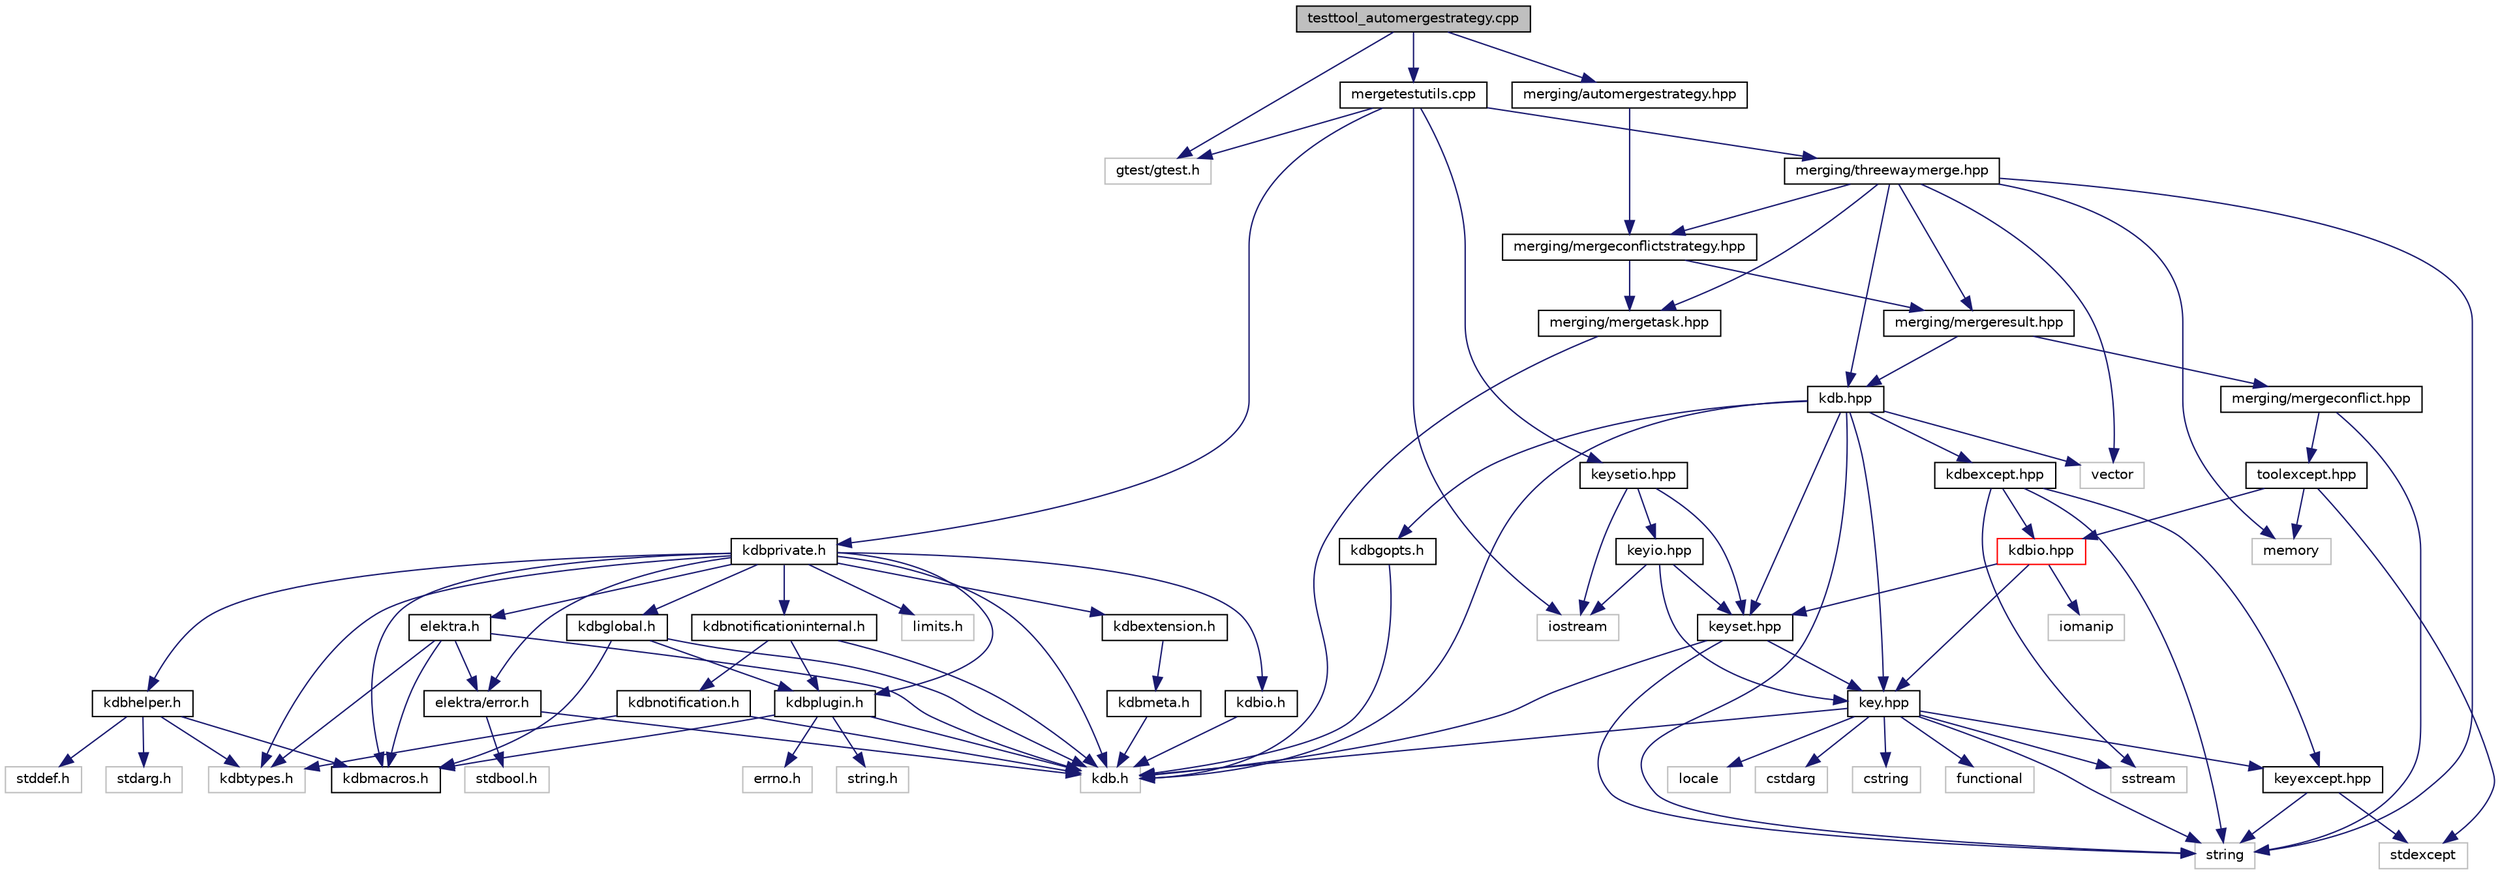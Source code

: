 digraph "testtool_automergestrategy.cpp"
{
 // LATEX_PDF_SIZE
  edge [fontname="Helvetica",fontsize="10",labelfontname="Helvetica",labelfontsize="10"];
  node [fontname="Helvetica",fontsize="10",shape=record];
  Node1 [label="testtool_automergestrategy.cpp",height=0.2,width=0.4,color="black", fillcolor="grey75", style="filled", fontcolor="black",tooltip="Tests for the AutoMergeStrategy."];
  Node1 -> Node2 [color="midnightblue",fontsize="10",style="solid",fontname="Helvetica"];
  Node2 [label="mergetestutils.cpp",height=0.2,width=0.4,color="black", fillcolor="white", style="filled",URL="$mergetestutils_8cpp.html",tooltip="Implements a helper class for merge related tests."];
  Node2 -> Node3 [color="midnightblue",fontsize="10",style="solid",fontname="Helvetica"];
  Node3 [label="gtest/gtest.h",height=0.2,width=0.4,color="grey75", fillcolor="white", style="filled",tooltip=" "];
  Node2 -> Node4 [color="midnightblue",fontsize="10",style="solid",fontname="Helvetica"];
  Node4 [label="iostream",height=0.2,width=0.4,color="grey75", fillcolor="white", style="filled",tooltip=" "];
  Node2 -> Node5 [color="midnightblue",fontsize="10",style="solid",fontname="Helvetica"];
  Node5 [label="kdbprivate.h",height=0.2,width=0.4,color="black", fillcolor="white", style="filled",URL="$kdbprivate_8h.html",tooltip="Private declarations."];
  Node5 -> Node6 [color="midnightblue",fontsize="10",style="solid",fontname="Helvetica"];
  Node6 [label="elektra.h",height=0.2,width=0.4,color="black", fillcolor="white", style="filled",URL="$elektra_8h.html",tooltip="Elektra High Level API."];
  Node6 -> Node7 [color="midnightblue",fontsize="10",style="solid",fontname="Helvetica"];
  Node7 [label="elektra/error.h",height=0.2,width=0.4,color="black", fillcolor="white", style="filled",URL="$error_8h.html",tooltip="Elektra error."];
  Node7 -> Node8 [color="midnightblue",fontsize="10",style="solid",fontname="Helvetica"];
  Node8 [label="kdb.h",height=0.2,width=0.4,color="grey75", fillcolor="white", style="filled",tooltip=" "];
  Node7 -> Node9 [color="midnightblue",fontsize="10",style="solid",fontname="Helvetica"];
  Node9 [label="stdbool.h",height=0.2,width=0.4,color="grey75", fillcolor="white", style="filled",tooltip=" "];
  Node6 -> Node8 [color="midnightblue",fontsize="10",style="solid",fontname="Helvetica"];
  Node6 -> Node10 [color="midnightblue",fontsize="10",style="solid",fontname="Helvetica"];
  Node10 [label="kdbmacros.h",height=0.2,width=0.4,color="black", fillcolor="white", style="filled",URL="$kdbmacros_8h.html",tooltip="Macros by Elektra."];
  Node6 -> Node11 [color="midnightblue",fontsize="10",style="solid",fontname="Helvetica"];
  Node11 [label="kdbtypes.h",height=0.2,width=0.4,color="grey75", fillcolor="white", style="filled",tooltip=" "];
  Node5 -> Node7 [color="midnightblue",fontsize="10",style="solid",fontname="Helvetica"];
  Node5 -> Node8 [color="midnightblue",fontsize="10",style="solid",fontname="Helvetica"];
  Node5 -> Node12 [color="midnightblue",fontsize="10",style="solid",fontname="Helvetica"];
  Node12 [label="kdbextension.h",height=0.2,width=0.4,color="black", fillcolor="white", style="filled",URL="$kdbextension_8h.html",tooltip="Extension functionality."];
  Node12 -> Node13 [color="midnightblue",fontsize="10",style="solid",fontname="Helvetica"];
  Node13 [label="kdbmeta.h",height=0.2,width=0.4,color="black", fillcolor="white", style="filled",URL="$kdbmeta_8h.html",tooltip="metadata functions"];
  Node13 -> Node8 [color="midnightblue",fontsize="10",style="solid",fontname="Helvetica"];
  Node5 -> Node14 [color="midnightblue",fontsize="10",style="solid",fontname="Helvetica"];
  Node14 [label="kdbhelper.h",height=0.2,width=0.4,color="black", fillcolor="white", style="filled",URL="$kdbhelper_8h.html",tooltip="Helper for memory management."];
  Node14 -> Node10 [color="midnightblue",fontsize="10",style="solid",fontname="Helvetica"];
  Node14 -> Node11 [color="midnightblue",fontsize="10",style="solid",fontname="Helvetica"];
  Node14 -> Node15 [color="midnightblue",fontsize="10",style="solid",fontname="Helvetica"];
  Node15 [label="stdarg.h",height=0.2,width=0.4,color="grey75", fillcolor="white", style="filled",tooltip=" "];
  Node14 -> Node16 [color="midnightblue",fontsize="10",style="solid",fontname="Helvetica"];
  Node16 [label="stddef.h",height=0.2,width=0.4,color="grey75", fillcolor="white", style="filled",tooltip=" "];
  Node5 -> Node17 [color="midnightblue",fontsize="10",style="solid",fontname="Helvetica"];
  Node17 [label="kdbio.h",height=0.2,width=0.4,color="black", fillcolor="white", style="filled",URL="$kdbio_8h.html",tooltip="Elektra-I/O structures for I/O bindings, plugins and applications."];
  Node17 -> Node8 [color="midnightblue",fontsize="10",style="solid",fontname="Helvetica"];
  Node5 -> Node10 [color="midnightblue",fontsize="10",style="solid",fontname="Helvetica"];
  Node5 -> Node18 [color="midnightblue",fontsize="10",style="solid",fontname="Helvetica"];
  Node18 [label="kdbnotificationinternal.h",height=0.2,width=0.4,color="black", fillcolor="white", style="filled",URL="$kdbnotificationinternal_8h.html",tooltip="Elektra-Notification structures and declarations for developing notification and transport plugins."];
  Node18 -> Node8 [color="midnightblue",fontsize="10",style="solid",fontname="Helvetica"];
  Node18 -> Node19 [color="midnightblue",fontsize="10",style="solid",fontname="Helvetica"];
  Node19 [label="kdbnotification.h",height=0.2,width=0.4,color="black", fillcolor="white", style="filled",URL="$kdbnotification_8h.html",tooltip="Elektra-Notification structures and declarations for application developers."];
  Node19 -> Node8 [color="midnightblue",fontsize="10",style="solid",fontname="Helvetica"];
  Node19 -> Node11 [color="midnightblue",fontsize="10",style="solid",fontname="Helvetica"];
  Node18 -> Node20 [color="midnightblue",fontsize="10",style="solid",fontname="Helvetica"];
  Node20 [label="kdbplugin.h",height=0.2,width=0.4,color="black", fillcolor="white", style="filled",URL="$kdbplugin_8h.html",tooltip="Methods for plugin programing."];
  Node20 -> Node8 [color="midnightblue",fontsize="10",style="solid",fontname="Helvetica"];
  Node20 -> Node21 [color="midnightblue",fontsize="10",style="solid",fontname="Helvetica"];
  Node21 [label="errno.h",height=0.2,width=0.4,color="grey75", fillcolor="white", style="filled",tooltip=" "];
  Node20 -> Node10 [color="midnightblue",fontsize="10",style="solid",fontname="Helvetica"];
  Node20 -> Node22 [color="midnightblue",fontsize="10",style="solid",fontname="Helvetica"];
  Node22 [label="string.h",height=0.2,width=0.4,color="grey75", fillcolor="white", style="filled",tooltip=" "];
  Node5 -> Node20 [color="midnightblue",fontsize="10",style="solid",fontname="Helvetica"];
  Node5 -> Node11 [color="midnightblue",fontsize="10",style="solid",fontname="Helvetica"];
  Node5 -> Node23 [color="midnightblue",fontsize="10",style="solid",fontname="Helvetica"];
  Node23 [label="kdbglobal.h",height=0.2,width=0.4,color="black", fillcolor="white", style="filled",URL="$kdbglobal_8h.html",tooltip="Defines for global plugins."];
  Node23 -> Node8 [color="midnightblue",fontsize="10",style="solid",fontname="Helvetica"];
  Node23 -> Node10 [color="midnightblue",fontsize="10",style="solid",fontname="Helvetica"];
  Node23 -> Node20 [color="midnightblue",fontsize="10",style="solid",fontname="Helvetica"];
  Node5 -> Node24 [color="midnightblue",fontsize="10",style="solid",fontname="Helvetica"];
  Node24 [label="limits.h",height=0.2,width=0.4,color="grey75", fillcolor="white", style="filled",tooltip=" "];
  Node2 -> Node25 [color="midnightblue",fontsize="10",style="solid",fontname="Helvetica"];
  Node25 [label="keysetio.hpp",height=0.2,width=0.4,color="black", fillcolor="white", style="filled",URL="$keysetio_8hpp.html",tooltip=" "];
  Node25 -> Node4 [color="midnightblue",fontsize="10",style="solid",fontname="Helvetica"];
  Node25 -> Node26 [color="midnightblue",fontsize="10",style="solid",fontname="Helvetica"];
  Node26 [label="keyio.hpp",height=0.2,width=0.4,color="black", fillcolor="white", style="filled",URL="$keyio_8hpp.html",tooltip=" "];
  Node26 -> Node27 [color="midnightblue",fontsize="10",style="solid",fontname="Helvetica"];
  Node27 [label="key.hpp",height=0.2,width=0.4,color="black", fillcolor="white", style="filled",URL="$key_8hpp.html",tooltip=" "];
  Node27 -> Node28 [color="midnightblue",fontsize="10",style="solid",fontname="Helvetica"];
  Node28 [label="cstdarg",height=0.2,width=0.4,color="grey75", fillcolor="white", style="filled",tooltip=" "];
  Node27 -> Node29 [color="midnightblue",fontsize="10",style="solid",fontname="Helvetica"];
  Node29 [label="cstring",height=0.2,width=0.4,color="grey75", fillcolor="white", style="filled",tooltip=" "];
  Node27 -> Node30 [color="midnightblue",fontsize="10",style="solid",fontname="Helvetica"];
  Node30 [label="functional",height=0.2,width=0.4,color="grey75", fillcolor="white", style="filled",tooltip=" "];
  Node27 -> Node31 [color="midnightblue",fontsize="10",style="solid",fontname="Helvetica"];
  Node31 [label="locale",height=0.2,width=0.4,color="grey75", fillcolor="white", style="filled",tooltip=" "];
  Node27 -> Node32 [color="midnightblue",fontsize="10",style="solid",fontname="Helvetica"];
  Node32 [label="sstream",height=0.2,width=0.4,color="grey75", fillcolor="white", style="filled",tooltip=" "];
  Node27 -> Node33 [color="midnightblue",fontsize="10",style="solid",fontname="Helvetica"];
  Node33 [label="string",height=0.2,width=0.4,color="grey75", fillcolor="white", style="filled",tooltip=" "];
  Node27 -> Node34 [color="midnightblue",fontsize="10",style="solid",fontname="Helvetica"];
  Node34 [label="keyexcept.hpp",height=0.2,width=0.4,color="black", fillcolor="white", style="filled",URL="$keyexcept_8hpp.html",tooltip=" "];
  Node34 -> Node35 [color="midnightblue",fontsize="10",style="solid",fontname="Helvetica"];
  Node35 [label="stdexcept",height=0.2,width=0.4,color="grey75", fillcolor="white", style="filled",tooltip=" "];
  Node34 -> Node33 [color="midnightblue",fontsize="10",style="solid",fontname="Helvetica"];
  Node27 -> Node8 [color="midnightblue",fontsize="10",style="solid",fontname="Helvetica"];
  Node26 -> Node36 [color="midnightblue",fontsize="10",style="solid",fontname="Helvetica"];
  Node36 [label="keyset.hpp",height=0.2,width=0.4,color="black", fillcolor="white", style="filled",URL="$keyset_8hpp.html",tooltip=" "];
  Node36 -> Node8 [color="midnightblue",fontsize="10",style="solid",fontname="Helvetica"];
  Node36 -> Node27 [color="midnightblue",fontsize="10",style="solid",fontname="Helvetica"];
  Node36 -> Node33 [color="midnightblue",fontsize="10",style="solid",fontname="Helvetica"];
  Node26 -> Node4 [color="midnightblue",fontsize="10",style="solid",fontname="Helvetica"];
  Node25 -> Node36 [color="midnightblue",fontsize="10",style="solid",fontname="Helvetica"];
  Node2 -> Node37 [color="midnightblue",fontsize="10",style="solid",fontname="Helvetica"];
  Node37 [label="merging/threewaymerge.hpp",height=0.2,width=0.4,color="black", fillcolor="white", style="filled",URL="$threewaymerge_8hpp.html",tooltip="Implements a way to build and deal with a backend."];
  Node37 -> Node38 [color="midnightblue",fontsize="10",style="solid",fontname="Helvetica"];
  Node38 [label="kdb.hpp",height=0.2,width=0.4,color="black", fillcolor="white", style="filled",URL="$kdb_8hpp.html",tooltip=" "];
  Node38 -> Node33 [color="midnightblue",fontsize="10",style="solid",fontname="Helvetica"];
  Node38 -> Node39 [color="midnightblue",fontsize="10",style="solid",fontname="Helvetica"];
  Node39 [label="vector",height=0.2,width=0.4,color="grey75", fillcolor="white", style="filled",tooltip=" "];
  Node38 -> Node40 [color="midnightblue",fontsize="10",style="solid",fontname="Helvetica"];
  Node40 [label="kdbexcept.hpp",height=0.2,width=0.4,color="black", fillcolor="white", style="filled",URL="$kdbexcept_8hpp.html",tooltip=" "];
  Node40 -> Node34 [color="midnightblue",fontsize="10",style="solid",fontname="Helvetica"];
  Node40 -> Node32 [color="midnightblue",fontsize="10",style="solid",fontname="Helvetica"];
  Node40 -> Node33 [color="midnightblue",fontsize="10",style="solid",fontname="Helvetica"];
  Node40 -> Node41 [color="midnightblue",fontsize="10",style="solid",fontname="Helvetica"];
  Node41 [label="kdbio.hpp",height=0.2,width=0.4,color="red", fillcolor="white", style="filled",URL="$kdbio_8hpp.html",tooltip=" "];
  Node41 -> Node27 [color="midnightblue",fontsize="10",style="solid",fontname="Helvetica"];
  Node41 -> Node36 [color="midnightblue",fontsize="10",style="solid",fontname="Helvetica"];
  Node41 -> Node42 [color="midnightblue",fontsize="10",style="solid",fontname="Helvetica"];
  Node42 [label="iomanip",height=0.2,width=0.4,color="grey75", fillcolor="white", style="filled",tooltip=" "];
  Node38 -> Node27 [color="midnightblue",fontsize="10",style="solid",fontname="Helvetica"];
  Node38 -> Node36 [color="midnightblue",fontsize="10",style="solid",fontname="Helvetica"];
  Node38 -> Node8 [color="midnightblue",fontsize="10",style="solid",fontname="Helvetica"];
  Node38 -> Node44 [color="midnightblue",fontsize="10",style="solid",fontname="Helvetica"];
  Node44 [label="kdbgopts.h",height=0.2,width=0.4,color="black", fillcolor="white", style="filled",URL="$kdbgopts_8h.html",tooltip="Gopts contract."];
  Node44 -> Node8 [color="midnightblue",fontsize="10",style="solid",fontname="Helvetica"];
  Node37 -> Node45 [color="midnightblue",fontsize="10",style="solid",fontname="Helvetica"];
  Node45 [label="memory",height=0.2,width=0.4,color="grey75", fillcolor="white", style="filled",tooltip=" "];
  Node37 -> Node46 [color="midnightblue",fontsize="10",style="solid",fontname="Helvetica"];
  Node46 [label="merging/mergeconflictstrategy.hpp",height=0.2,width=0.4,color="black", fillcolor="white", style="filled",URL="$mergeconflictstrategy_8hpp.html",tooltip="Interface for a MergeConflictStrategy."];
  Node46 -> Node47 [color="midnightblue",fontsize="10",style="solid",fontname="Helvetica"];
  Node47 [label="merging/mergeresult.hpp",height=0.2,width=0.4,color="black", fillcolor="white", style="filled",URL="$mergeresult_8hpp.html",tooltip="Class modelling the result of a three way merge."];
  Node47 -> Node38 [color="midnightblue",fontsize="10",style="solid",fontname="Helvetica"];
  Node47 -> Node48 [color="midnightblue",fontsize="10",style="solid",fontname="Helvetica"];
  Node48 [label="merging/mergeconflict.hpp",height=0.2,width=0.4,color="black", fillcolor="white", style="filled",URL="$mergeconflict_8hpp.html",tooltip="Models a merge conflict."];
  Node48 -> Node33 [color="midnightblue",fontsize="10",style="solid",fontname="Helvetica"];
  Node48 -> Node49 [color="midnightblue",fontsize="10",style="solid",fontname="Helvetica"];
  Node49 [label="toolexcept.hpp",height=0.2,width=0.4,color="black", fillcolor="white", style="filled",URL="$toolexcept_8hpp.html",tooltip="Implementation of all exceptions elektratools library might throw."];
  Node49 -> Node45 [color="midnightblue",fontsize="10",style="solid",fontname="Helvetica"];
  Node49 -> Node35 [color="midnightblue",fontsize="10",style="solid",fontname="Helvetica"];
  Node49 -> Node41 [color="midnightblue",fontsize="10",style="solid",fontname="Helvetica"];
  Node46 -> Node50 [color="midnightblue",fontsize="10",style="solid",fontname="Helvetica"];
  Node50 [label="merging/mergetask.hpp",height=0.2,width=0.4,color="black", fillcolor="white", style="filled",URL="$mergetask_8hpp.html",tooltip="Models a merge task."];
  Node50 -> Node8 [color="midnightblue",fontsize="10",style="solid",fontname="Helvetica"];
  Node37 -> Node47 [color="midnightblue",fontsize="10",style="solid",fontname="Helvetica"];
  Node37 -> Node50 [color="midnightblue",fontsize="10",style="solid",fontname="Helvetica"];
  Node37 -> Node33 [color="midnightblue",fontsize="10",style="solid",fontname="Helvetica"];
  Node37 -> Node39 [color="midnightblue",fontsize="10",style="solid",fontname="Helvetica"];
  Node1 -> Node3 [color="midnightblue",fontsize="10",style="solid",fontname="Helvetica"];
  Node1 -> Node51 [color="midnightblue",fontsize="10",style="solid",fontname="Helvetica"];
  Node51 [label="merging/automergestrategy.hpp",height=0.2,width=0.4,color="black", fillcolor="white", style="filled",URL="$automergestrategy_8hpp.html",tooltip="A strategy for taking the value of."];
  Node51 -> Node46 [color="midnightblue",fontsize="10",style="solid",fontname="Helvetica"];
}
